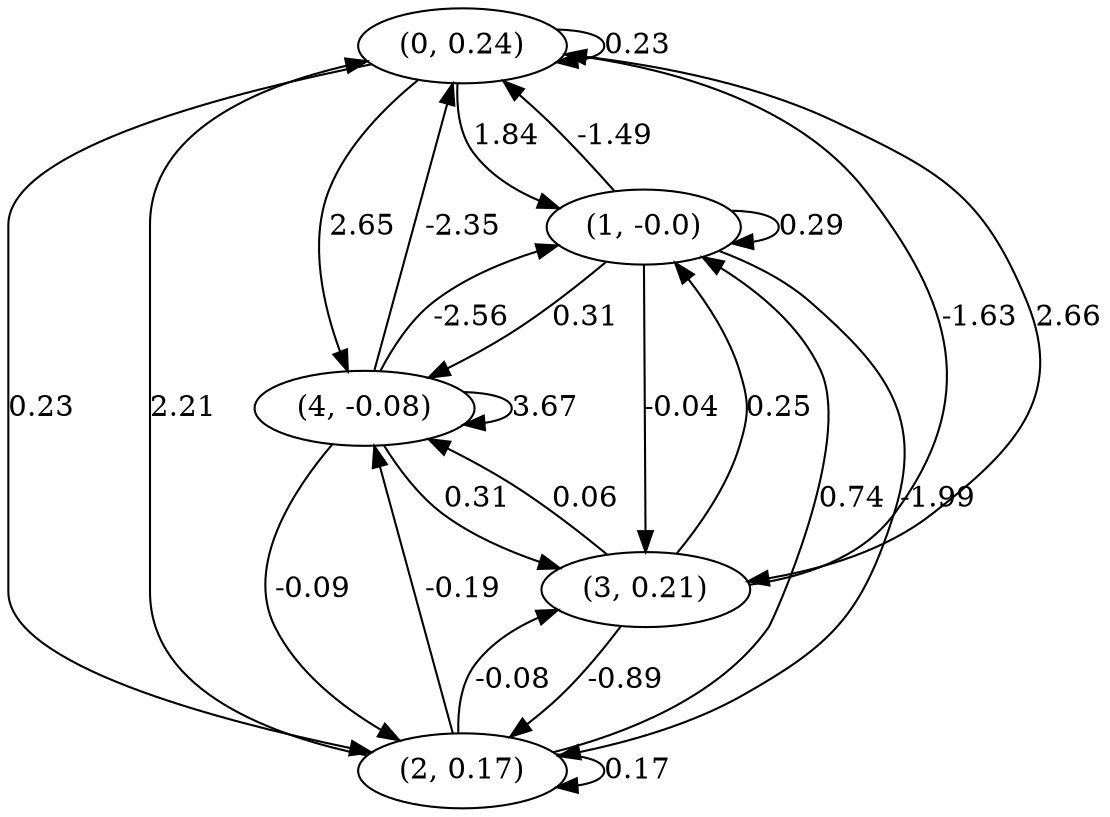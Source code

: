 digraph {
    0 [ label = "(0, 0.24)" ]
    1 [ label = "(1, -0.0)" ]
    2 [ label = "(2, 0.17)" ]
    3 [ label = "(3, 0.21)" ]
    4 [ label = "(4, -0.08)" ]
    0 -> 0 [ label = "0.23" ]
    1 -> 1 [ label = "0.29" ]
    2 -> 2 [ label = "0.17" ]
    4 -> 4 [ label = "3.67" ]
    1 -> 0 [ label = "-1.49" ]
    2 -> 0 [ label = "2.21" ]
    3 -> 0 [ label = "-1.63" ]
    4 -> 0 [ label = "-2.35" ]
    0 -> 1 [ label = "1.84" ]
    2 -> 1 [ label = "0.74" ]
    3 -> 1 [ label = "0.25" ]
    4 -> 1 [ label = "-2.56" ]
    0 -> 2 [ label = "0.23" ]
    1 -> 2 [ label = "-1.99" ]
    3 -> 2 [ label = "-0.89" ]
    4 -> 2 [ label = "-0.09" ]
    0 -> 3 [ label = "2.66" ]
    1 -> 3 [ label = "-0.04" ]
    2 -> 3 [ label = "-0.08" ]
    4 -> 3 [ label = "0.31" ]
    0 -> 4 [ label = "2.65" ]
    1 -> 4 [ label = "0.31" ]
    2 -> 4 [ label = "-0.19" ]
    3 -> 4 [ label = "0.06" ]
}


